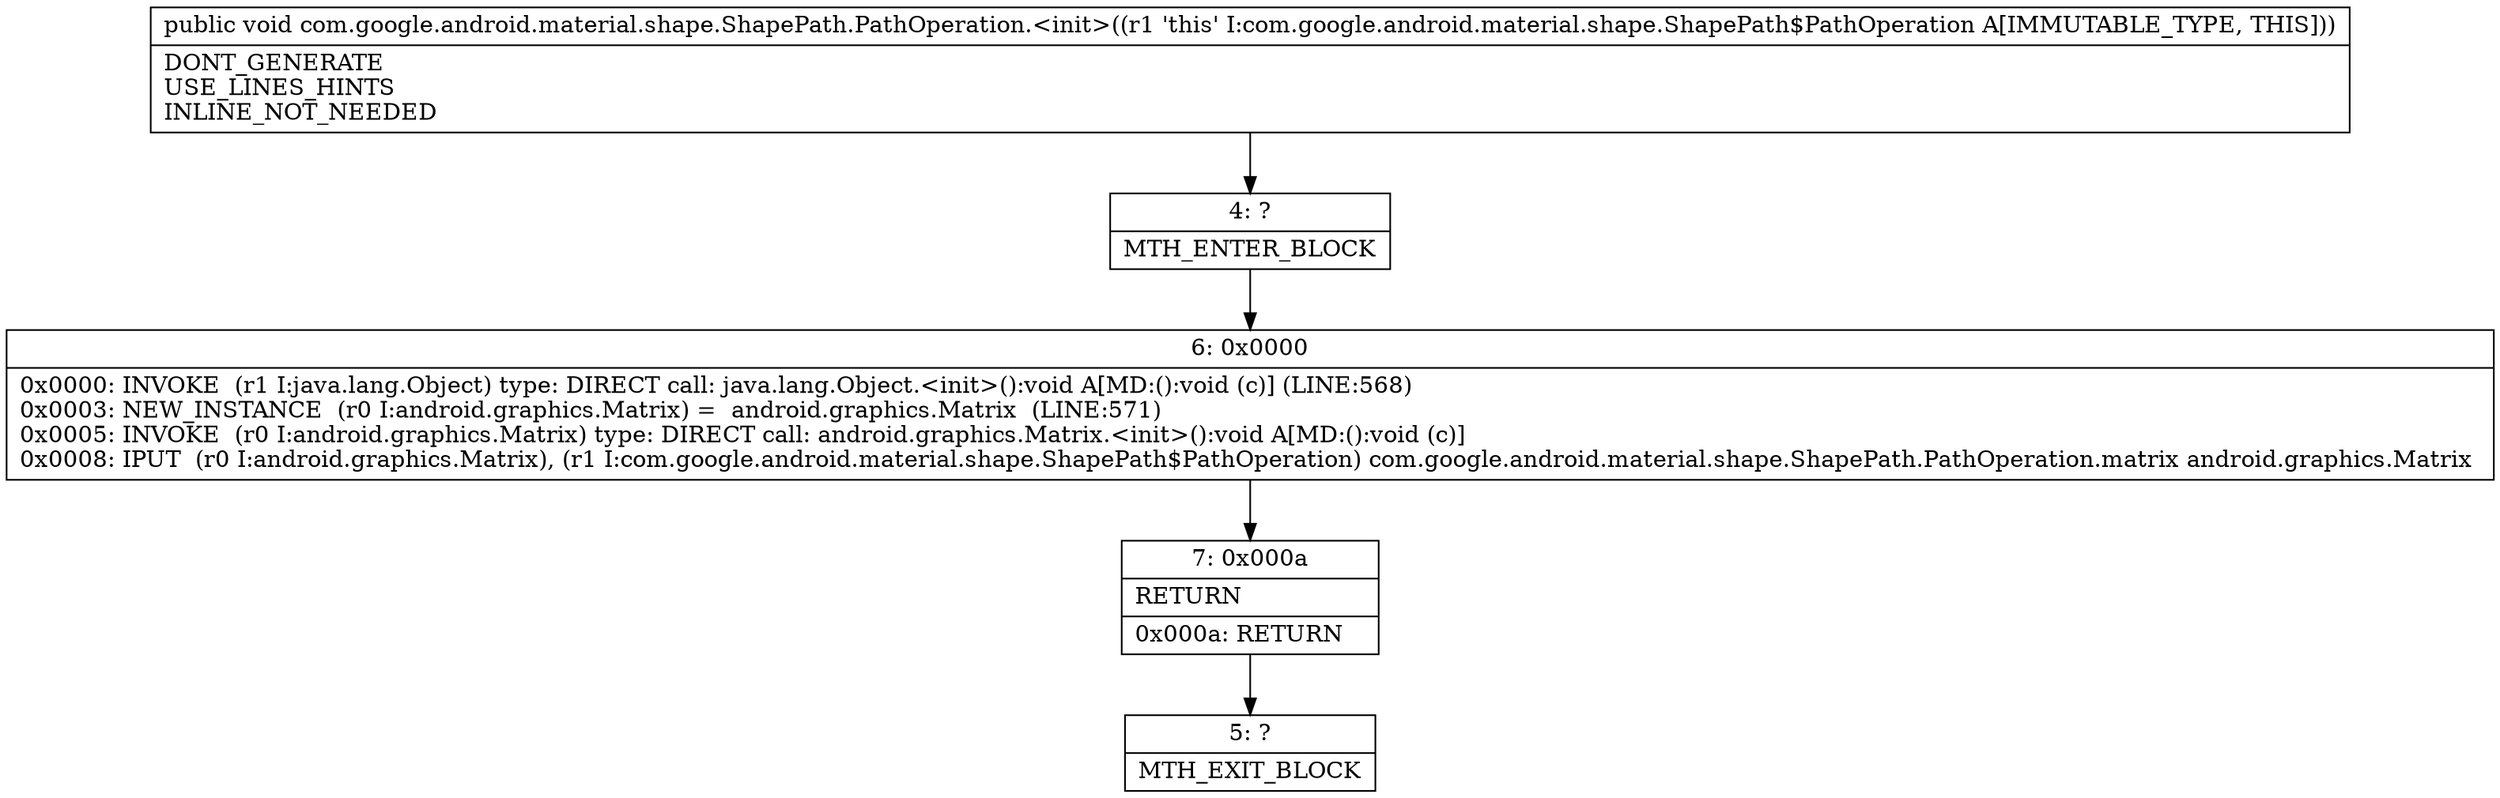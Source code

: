 digraph "CFG forcom.google.android.material.shape.ShapePath.PathOperation.\<init\>()V" {
Node_4 [shape=record,label="{4\:\ ?|MTH_ENTER_BLOCK\l}"];
Node_6 [shape=record,label="{6\:\ 0x0000|0x0000: INVOKE  (r1 I:java.lang.Object) type: DIRECT call: java.lang.Object.\<init\>():void A[MD:():void (c)] (LINE:568)\l0x0003: NEW_INSTANCE  (r0 I:android.graphics.Matrix) =  android.graphics.Matrix  (LINE:571)\l0x0005: INVOKE  (r0 I:android.graphics.Matrix) type: DIRECT call: android.graphics.Matrix.\<init\>():void A[MD:():void (c)]\l0x0008: IPUT  (r0 I:android.graphics.Matrix), (r1 I:com.google.android.material.shape.ShapePath$PathOperation) com.google.android.material.shape.ShapePath.PathOperation.matrix android.graphics.Matrix \l}"];
Node_7 [shape=record,label="{7\:\ 0x000a|RETURN\l|0x000a: RETURN   \l}"];
Node_5 [shape=record,label="{5\:\ ?|MTH_EXIT_BLOCK\l}"];
MethodNode[shape=record,label="{public void com.google.android.material.shape.ShapePath.PathOperation.\<init\>((r1 'this' I:com.google.android.material.shape.ShapePath$PathOperation A[IMMUTABLE_TYPE, THIS]))  | DONT_GENERATE\lUSE_LINES_HINTS\lINLINE_NOT_NEEDED\l}"];
MethodNode -> Node_4;Node_4 -> Node_6;
Node_6 -> Node_7;
Node_7 -> Node_5;
}

